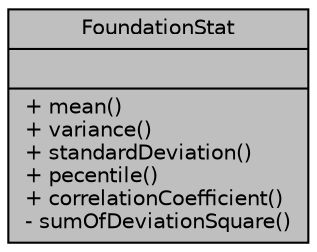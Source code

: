 digraph "FoundationStat"
{
  edge [fontname="Helvetica",fontsize="10",labelfontname="Helvetica",labelfontsize="10"];
  node [fontname="Helvetica",fontsize="10",shape=record];
  Node1 [label="{FoundationStat\n||+ mean()\l+ variance()\l+ standardDeviation()\l+ pecentile()\l+ correlationCoefficient()\l- sumOfDeviationSquare()\l}",height=0.2,width=0.4,color="black", fillcolor="grey75", style="filled", fontcolor="black"];
}
